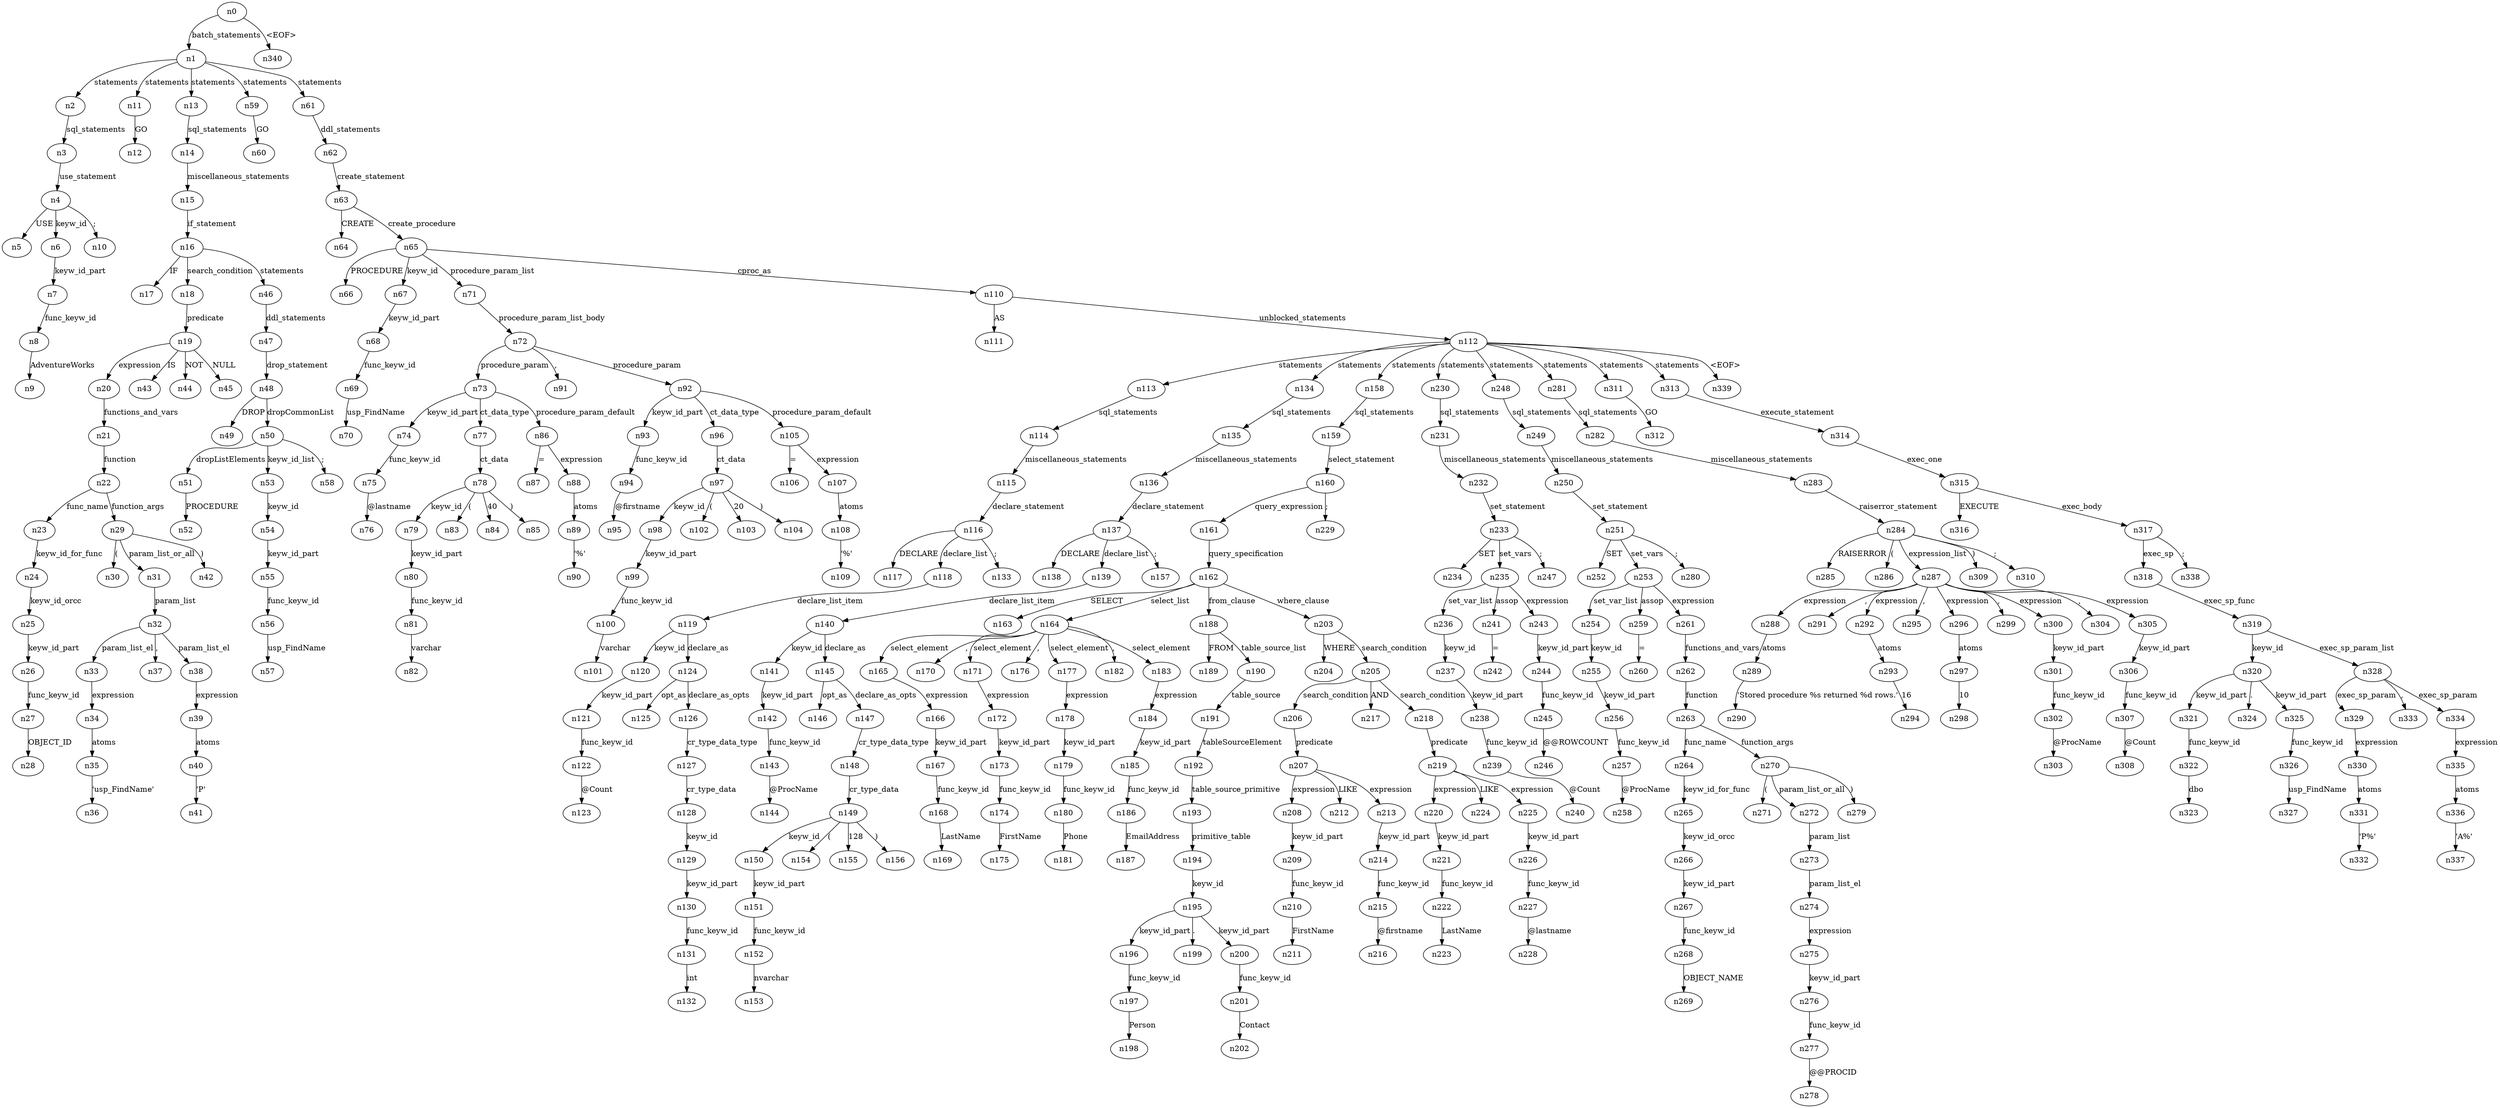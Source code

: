 digraph ParseTree {
  n0 -> n1 [label="batch_statements"];
  n1 -> n2 [label="statements"];
  n2 -> n3 [label="sql_statements"];
  n3 -> n4 [label="use_statement"];
  n4 -> n5 [label="USE"];
  n4 -> n6 [label="keyw_id"];
  n6 -> n7 [label="keyw_id_part"];
  n7 -> n8 [label="func_keyw_id"];
  n8 -> n9 [label="AdventureWorks"];
  n4 -> n10 [label=";"];
  n1 -> n11 [label="statements"];
  n11 -> n12 [label="GO"];
  n1 -> n13 [label="statements"];
  n13 -> n14 [label="sql_statements"];
  n14 -> n15 [label="miscellaneous_statements"];
  n15 -> n16 [label="if_statement"];
  n16 -> n17 [label="IF"];
  n16 -> n18 [label="search_condition"];
  n18 -> n19 [label="predicate"];
  n19 -> n20 [label="expression"];
  n20 -> n21 [label="functions_and_vars"];
  n21 -> n22 [label="function"];
  n22 -> n23 [label="func_name"];
  n23 -> n24 [label="keyw_id_for_func"];
  n24 -> n25 [label="keyw_id_orcc"];
  n25 -> n26 [label="keyw_id_part"];
  n26 -> n27 [label="func_keyw_id"];
  n27 -> n28 [label="OBJECT_ID"];
  n22 -> n29 [label="function_args"];
  n29 -> n30 [label="("];
  n29 -> n31 [label="param_list_or_all"];
  n31 -> n32 [label="param_list"];
  n32 -> n33 [label="param_list_el"];
  n33 -> n34 [label="expression"];
  n34 -> n35 [label="atoms"];
  n35 -> n36 [label="'usp_FindName'"];
  n32 -> n37 [label=","];
  n32 -> n38 [label="param_list_el"];
  n38 -> n39 [label="expression"];
  n39 -> n40 [label="atoms"];
  n40 -> n41 [label="'P'"];
  n29 -> n42 [label=")"];
  n19 -> n43 [label="IS"];
  n19 -> n44 [label="NOT"];
  n19 -> n45 [label="NULL"];
  n16 -> n46 [label="statements"];
  n46 -> n47 [label="ddl_statements"];
  n47 -> n48 [label="drop_statement"];
  n48 -> n49 [label="DROP"];
  n48 -> n50 [label="dropCommonList"];
  n50 -> n51 [label="dropListElements"];
  n51 -> n52 [label="PROCEDURE"];
  n50 -> n53 [label="keyw_id_list"];
  n53 -> n54 [label="keyw_id"];
  n54 -> n55 [label="keyw_id_part"];
  n55 -> n56 [label="func_keyw_id"];
  n56 -> n57 [label="usp_FindName"];
  n50 -> n58 [label=";"];
  n1 -> n59 [label="statements"];
  n59 -> n60 [label="GO"];
  n1 -> n61 [label="statements"];
  n61 -> n62 [label="ddl_statements"];
  n62 -> n63 [label="create_statement"];
  n63 -> n64 [label="CREATE"];
  n63 -> n65 [label="create_procedure"];
  n65 -> n66 [label="PROCEDURE"];
  n65 -> n67 [label="keyw_id"];
  n67 -> n68 [label="keyw_id_part"];
  n68 -> n69 [label="func_keyw_id"];
  n69 -> n70 [label="usp_FindName"];
  n65 -> n71 [label="procedure_param_list"];
  n71 -> n72 [label="procedure_param_list_body"];
  n72 -> n73 [label="procedure_param"];
  n73 -> n74 [label="keyw_id_part"];
  n74 -> n75 [label="func_keyw_id"];
  n75 -> n76 [label="@lastname"];
  n73 -> n77 [label="ct_data_type"];
  n77 -> n78 [label="ct_data"];
  n78 -> n79 [label="keyw_id"];
  n79 -> n80 [label="keyw_id_part"];
  n80 -> n81 [label="func_keyw_id"];
  n81 -> n82 [label="varchar"];
  n78 -> n83 [label="("];
  n78 -> n84 [label="40"];
  n78 -> n85 [label=")"];
  n73 -> n86 [label="procedure_param_default"];
  n86 -> n87 [label="="];
  n86 -> n88 [label="expression"];
  n88 -> n89 [label="atoms"];
  n89 -> n90 [label="'%'"];
  n72 -> n91 [label=","];
  n72 -> n92 [label="procedure_param"];
  n92 -> n93 [label="keyw_id_part"];
  n93 -> n94 [label="func_keyw_id"];
  n94 -> n95 [label="@firstname"];
  n92 -> n96 [label="ct_data_type"];
  n96 -> n97 [label="ct_data"];
  n97 -> n98 [label="keyw_id"];
  n98 -> n99 [label="keyw_id_part"];
  n99 -> n100 [label="func_keyw_id"];
  n100 -> n101 [label="varchar"];
  n97 -> n102 [label="("];
  n97 -> n103 [label="20"];
  n97 -> n104 [label=")"];
  n92 -> n105 [label="procedure_param_default"];
  n105 -> n106 [label="="];
  n105 -> n107 [label="expression"];
  n107 -> n108 [label="atoms"];
  n108 -> n109 [label="'%'"];
  n65 -> n110 [label="cproc_as"];
  n110 -> n111 [label="AS"];
  n110 -> n112 [label="unblocked_statements"];
  n112 -> n113 [label="statements"];
  n113 -> n114 [label="sql_statements"];
  n114 -> n115 [label="miscellaneous_statements"];
  n115 -> n116 [label="declare_statement"];
  n116 -> n117 [label="DECLARE"];
  n116 -> n118 [label="declare_list"];
  n118 -> n119 [label="declare_list_item"];
  n119 -> n120 [label="keyw_id"];
  n120 -> n121 [label="keyw_id_part"];
  n121 -> n122 [label="func_keyw_id"];
  n122 -> n123 [label="@Count"];
  n119 -> n124 [label="declare_as"];
  n124 -> n125 [label="opt_as"];
  n124 -> n126 [label="declare_as_opts"];
  n126 -> n127 [label="cr_type_data_type"];
  n127 -> n128 [label="cr_type_data"];
  n128 -> n129 [label="keyw_id"];
  n129 -> n130 [label="keyw_id_part"];
  n130 -> n131 [label="func_keyw_id"];
  n131 -> n132 [label="int"];
  n116 -> n133 [label=";"];
  n112 -> n134 [label="statements"];
  n134 -> n135 [label="sql_statements"];
  n135 -> n136 [label="miscellaneous_statements"];
  n136 -> n137 [label="declare_statement"];
  n137 -> n138 [label="DECLARE"];
  n137 -> n139 [label="declare_list"];
  n139 -> n140 [label="declare_list_item"];
  n140 -> n141 [label="keyw_id"];
  n141 -> n142 [label="keyw_id_part"];
  n142 -> n143 [label="func_keyw_id"];
  n143 -> n144 [label="@ProcName"];
  n140 -> n145 [label="declare_as"];
  n145 -> n146 [label="opt_as"];
  n145 -> n147 [label="declare_as_opts"];
  n147 -> n148 [label="cr_type_data_type"];
  n148 -> n149 [label="cr_type_data"];
  n149 -> n150 [label="keyw_id"];
  n150 -> n151 [label="keyw_id_part"];
  n151 -> n152 [label="func_keyw_id"];
  n152 -> n153 [label="nvarchar"];
  n149 -> n154 [label="("];
  n149 -> n155 [label="128"];
  n149 -> n156 [label=")"];
  n137 -> n157 [label=";"];
  n112 -> n158 [label="statements"];
  n158 -> n159 [label="sql_statements"];
  n159 -> n160 [label="select_statement"];
  n160 -> n161 [label="query_expression"];
  n161 -> n162 [label="query_specification"];
  n162 -> n163 [label="SELECT"];
  n162 -> n164 [label="select_list"];
  n164 -> n165 [label="select_element"];
  n165 -> n166 [label="expression"];
  n166 -> n167 [label="keyw_id_part"];
  n167 -> n168 [label="func_keyw_id"];
  n168 -> n169 [label="LastName"];
  n164 -> n170 [label=","];
  n164 -> n171 [label="select_element"];
  n171 -> n172 [label="expression"];
  n172 -> n173 [label="keyw_id_part"];
  n173 -> n174 [label="func_keyw_id"];
  n174 -> n175 [label="FirstName"];
  n164 -> n176 [label=","];
  n164 -> n177 [label="select_element"];
  n177 -> n178 [label="expression"];
  n178 -> n179 [label="keyw_id_part"];
  n179 -> n180 [label="func_keyw_id"];
  n180 -> n181 [label="Phone"];
  n164 -> n182 [label=","];
  n164 -> n183 [label="select_element"];
  n183 -> n184 [label="expression"];
  n184 -> n185 [label="keyw_id_part"];
  n185 -> n186 [label="func_keyw_id"];
  n186 -> n187 [label="EmailAddress"];
  n162 -> n188 [label="from_clause"];
  n188 -> n189 [label="FROM"];
  n188 -> n190 [label="table_source_list"];
  n190 -> n191 [label="table_source"];
  n191 -> n192 [label="tableSourceElement"];
  n192 -> n193 [label="table_source_primitive"];
  n193 -> n194 [label="primitive_table"];
  n194 -> n195 [label="keyw_id"];
  n195 -> n196 [label="keyw_id_part"];
  n196 -> n197 [label="func_keyw_id"];
  n197 -> n198 [label="Person"];
  n195 -> n199 [label="."];
  n195 -> n200 [label="keyw_id_part"];
  n200 -> n201 [label="func_keyw_id"];
  n201 -> n202 [label="Contact"];
  n162 -> n203 [label="where_clause"];
  n203 -> n204 [label="WHERE"];
  n203 -> n205 [label="search_condition"];
  n205 -> n206 [label="search_condition"];
  n206 -> n207 [label="predicate"];
  n207 -> n208 [label="expression"];
  n208 -> n209 [label="keyw_id_part"];
  n209 -> n210 [label="func_keyw_id"];
  n210 -> n211 [label="FirstName"];
  n207 -> n212 [label="LIKE"];
  n207 -> n213 [label="expression"];
  n213 -> n214 [label="keyw_id_part"];
  n214 -> n215 [label="func_keyw_id"];
  n215 -> n216 [label="@firstname"];
  n205 -> n217 [label="AND"];
  n205 -> n218 [label="search_condition"];
  n218 -> n219 [label="predicate"];
  n219 -> n220 [label="expression"];
  n220 -> n221 [label="keyw_id_part"];
  n221 -> n222 [label="func_keyw_id"];
  n222 -> n223 [label="LastName"];
  n219 -> n224 [label="LIKE"];
  n219 -> n225 [label="expression"];
  n225 -> n226 [label="keyw_id_part"];
  n226 -> n227 [label="func_keyw_id"];
  n227 -> n228 [label="@lastname"];
  n160 -> n229 [label=";"];
  n112 -> n230 [label="statements"];
  n230 -> n231 [label="sql_statements"];
  n231 -> n232 [label="miscellaneous_statements"];
  n232 -> n233 [label="set_statement"];
  n233 -> n234 [label="SET"];
  n233 -> n235 [label="set_vars"];
  n235 -> n236 [label="set_var_list"];
  n236 -> n237 [label="keyw_id"];
  n237 -> n238 [label="keyw_id_part"];
  n238 -> n239 [label="func_keyw_id"];
  n239 -> n240 [label="@Count"];
  n235 -> n241 [label="assop"];
  n241 -> n242 [label="="];
  n235 -> n243 [label="expression"];
  n243 -> n244 [label="keyw_id_part"];
  n244 -> n245 [label="func_keyw_id"];
  n245 -> n246 [label="@@ROWCOUNT"];
  n233 -> n247 [label=";"];
  n112 -> n248 [label="statements"];
  n248 -> n249 [label="sql_statements"];
  n249 -> n250 [label="miscellaneous_statements"];
  n250 -> n251 [label="set_statement"];
  n251 -> n252 [label="SET"];
  n251 -> n253 [label="set_vars"];
  n253 -> n254 [label="set_var_list"];
  n254 -> n255 [label="keyw_id"];
  n255 -> n256 [label="keyw_id_part"];
  n256 -> n257 [label="func_keyw_id"];
  n257 -> n258 [label="@ProcName"];
  n253 -> n259 [label="assop"];
  n259 -> n260 [label="="];
  n253 -> n261 [label="expression"];
  n261 -> n262 [label="functions_and_vars"];
  n262 -> n263 [label="function"];
  n263 -> n264 [label="func_name"];
  n264 -> n265 [label="keyw_id_for_func"];
  n265 -> n266 [label="keyw_id_orcc"];
  n266 -> n267 [label="keyw_id_part"];
  n267 -> n268 [label="func_keyw_id"];
  n268 -> n269 [label="OBJECT_NAME"];
  n263 -> n270 [label="function_args"];
  n270 -> n271 [label="("];
  n270 -> n272 [label="param_list_or_all"];
  n272 -> n273 [label="param_list"];
  n273 -> n274 [label="param_list_el"];
  n274 -> n275 [label="expression"];
  n275 -> n276 [label="keyw_id_part"];
  n276 -> n277 [label="func_keyw_id"];
  n277 -> n278 [label="@@PROCID"];
  n270 -> n279 [label=")"];
  n251 -> n280 [label=";"];
  n112 -> n281 [label="statements"];
  n281 -> n282 [label="sql_statements"];
  n282 -> n283 [label="miscellaneous_statements"];
  n283 -> n284 [label="raiserror_statement"];
  n284 -> n285 [label="RAISERROR"];
  n284 -> n286 [label="("];
  n284 -> n287 [label="expression_list"];
  n287 -> n288 [label="expression"];
  n288 -> n289 [label="atoms"];
  n289 -> n290 [label="'Stored procedure %s returned %d rows.'"];
  n287 -> n291 [label=","];
  n287 -> n292 [label="expression"];
  n292 -> n293 [label="atoms"];
  n293 -> n294 [label="16"];
  n287 -> n295 [label=","];
  n287 -> n296 [label="expression"];
  n296 -> n297 [label="atoms"];
  n297 -> n298 [label="10"];
  n287 -> n299 [label=","];
  n287 -> n300 [label="expression"];
  n300 -> n301 [label="keyw_id_part"];
  n301 -> n302 [label="func_keyw_id"];
  n302 -> n303 [label="@ProcName"];
  n287 -> n304 [label=","];
  n287 -> n305 [label="expression"];
  n305 -> n306 [label="keyw_id_part"];
  n306 -> n307 [label="func_keyw_id"];
  n307 -> n308 [label="@Count"];
  n284 -> n309 [label=")"];
  n284 -> n310 [label=";"];
  n112 -> n311 [label="statements"];
  n311 -> n312 [label="GO"];
  n112 -> n313 [label="statements"];
  n313 -> n314 [label="execute_statement"];
  n314 -> n315 [label="exec_one"];
  n315 -> n316 [label="EXECUTE"];
  n315 -> n317 [label="exec_body"];
  n317 -> n318 [label="exec_sp"];
  n318 -> n319 [label="exec_sp_func"];
  n319 -> n320 [label="keyw_id"];
  n320 -> n321 [label="keyw_id_part"];
  n321 -> n322 [label="func_keyw_id"];
  n322 -> n323 [label="dbo"];
  n320 -> n324 [label="."];
  n320 -> n325 [label="keyw_id_part"];
  n325 -> n326 [label="func_keyw_id"];
  n326 -> n327 [label="usp_FindName"];
  n319 -> n328 [label="exec_sp_param_list"];
  n328 -> n329 [label="exec_sp_param"];
  n329 -> n330 [label="expression"];
  n330 -> n331 [label="atoms"];
  n331 -> n332 [label="'P%'"];
  n328 -> n333 [label=","];
  n328 -> n334 [label="exec_sp_param"];
  n334 -> n335 [label="expression"];
  n335 -> n336 [label="atoms"];
  n336 -> n337 [label="'A%'"];
  n317 -> n338 [label=";"];
  n112 -> n339 [label="<EOF>"];
  n0 -> n340 [label="<EOF>"];
}